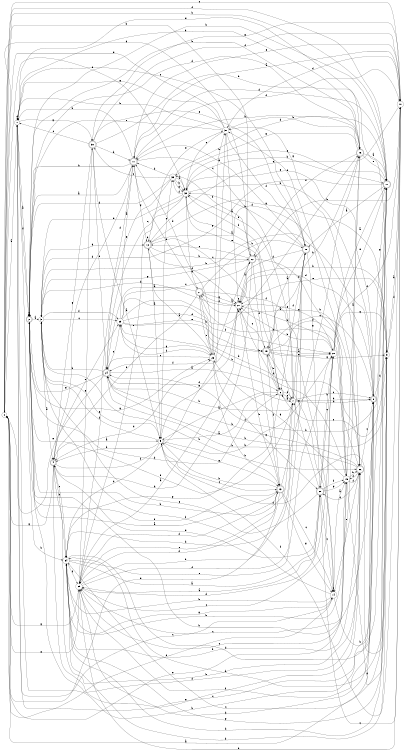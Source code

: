 digraph n28_6 {
__start0 [label="" shape="none"];

rankdir=LR;
size="8,5";

s0 [style="filled", color="black", fillcolor="white" shape="circle", label="0"];
s1 [style="filled", color="black", fillcolor="white" shape="circle", label="1"];
s2 [style="rounded,filled", color="black", fillcolor="white" shape="doublecircle", label="2"];
s3 [style="filled", color="black", fillcolor="white" shape="circle", label="3"];
s4 [style="rounded,filled", color="black", fillcolor="white" shape="doublecircle", label="4"];
s5 [style="filled", color="black", fillcolor="white" shape="circle", label="5"];
s6 [style="rounded,filled", color="black", fillcolor="white" shape="doublecircle", label="6"];
s7 [style="filled", color="black", fillcolor="white" shape="circle", label="7"];
s8 [style="rounded,filled", color="black", fillcolor="white" shape="doublecircle", label="8"];
s9 [style="filled", color="black", fillcolor="white" shape="circle", label="9"];
s10 [style="filled", color="black", fillcolor="white" shape="circle", label="10"];
s11 [style="rounded,filled", color="black", fillcolor="white" shape="doublecircle", label="11"];
s12 [style="rounded,filled", color="black", fillcolor="white" shape="doublecircle", label="12"];
s13 [style="rounded,filled", color="black", fillcolor="white" shape="doublecircle", label="13"];
s14 [style="filled", color="black", fillcolor="white" shape="circle", label="14"];
s15 [style="filled", color="black", fillcolor="white" shape="circle", label="15"];
s16 [style="rounded,filled", color="black", fillcolor="white" shape="doublecircle", label="16"];
s17 [style="rounded,filled", color="black", fillcolor="white" shape="doublecircle", label="17"];
s18 [style="rounded,filled", color="black", fillcolor="white" shape="doublecircle", label="18"];
s19 [style="rounded,filled", color="black", fillcolor="white" shape="doublecircle", label="19"];
s20 [style="filled", color="black", fillcolor="white" shape="circle", label="20"];
s21 [style="filled", color="black", fillcolor="white" shape="circle", label="21"];
s22 [style="rounded,filled", color="black", fillcolor="white" shape="doublecircle", label="22"];
s23 [style="filled", color="black", fillcolor="white" shape="circle", label="23"];
s24 [style="rounded,filled", color="black", fillcolor="white" shape="doublecircle", label="24"];
s25 [style="filled", color="black", fillcolor="white" shape="circle", label="25"];
s26 [style="rounded,filled", color="black", fillcolor="white" shape="doublecircle", label="26"];
s27 [style="rounded,filled", color="black", fillcolor="white" shape="doublecircle", label="27"];
s28 [style="rounded,filled", color="black", fillcolor="white" shape="doublecircle", label="28"];
s29 [style="filled", color="black", fillcolor="white" shape="circle", label="29"];
s30 [style="rounded,filled", color="black", fillcolor="white" shape="doublecircle", label="30"];
s31 [style="filled", color="black", fillcolor="white" shape="circle", label="31"];
s32 [style="filled", color="black", fillcolor="white" shape="circle", label="32"];
s33 [style="filled", color="black", fillcolor="white" shape="circle", label="33"];
s34 [style="filled", color="black", fillcolor="white" shape="circle", label="34"];
s0 -> s1 [label="a"];
s0 -> s17 [label="b"];
s0 -> s10 [label="c"];
s0 -> s32 [label="d"];
s0 -> s15 [label="e"];
s0 -> s17 [label="f"];
s0 -> s29 [label="g"];
s0 -> s22 [label="h"];
s1 -> s2 [label="a"];
s1 -> s34 [label="b"];
s1 -> s14 [label="c"];
s1 -> s1 [label="d"];
s1 -> s16 [label="e"];
s1 -> s2 [label="f"];
s1 -> s30 [label="g"];
s1 -> s8 [label="h"];
s2 -> s3 [label="a"];
s2 -> s16 [label="b"];
s2 -> s2 [label="c"];
s2 -> s26 [label="d"];
s2 -> s13 [label="e"];
s2 -> s7 [label="f"];
s2 -> s23 [label="g"];
s2 -> s7 [label="h"];
s3 -> s4 [label="a"];
s3 -> s26 [label="b"];
s3 -> s25 [label="c"];
s3 -> s21 [label="d"];
s3 -> s5 [label="e"];
s3 -> s25 [label="f"];
s3 -> s12 [label="g"];
s3 -> s8 [label="h"];
s4 -> s5 [label="a"];
s4 -> s26 [label="b"];
s4 -> s8 [label="c"];
s4 -> s23 [label="d"];
s4 -> s25 [label="e"];
s4 -> s31 [label="f"];
s4 -> s0 [label="g"];
s4 -> s34 [label="h"];
s5 -> s6 [label="a"];
s5 -> s4 [label="b"];
s5 -> s13 [label="c"];
s5 -> s34 [label="d"];
s5 -> s33 [label="e"];
s5 -> s3 [label="f"];
s5 -> s13 [label="g"];
s5 -> s20 [label="h"];
s6 -> s5 [label="a"];
s6 -> s2 [label="b"];
s6 -> s7 [label="c"];
s6 -> s7 [label="d"];
s6 -> s32 [label="e"];
s6 -> s19 [label="f"];
s6 -> s34 [label="g"];
s6 -> s21 [label="h"];
s7 -> s6 [label="a"];
s7 -> s8 [label="b"];
s7 -> s8 [label="c"];
s7 -> s8 [label="d"];
s7 -> s32 [label="e"];
s7 -> s32 [label="f"];
s7 -> s18 [label="g"];
s7 -> s24 [label="h"];
s8 -> s0 [label="a"];
s8 -> s9 [label="b"];
s8 -> s19 [label="c"];
s8 -> s21 [label="d"];
s8 -> s32 [label="e"];
s8 -> s29 [label="f"];
s8 -> s17 [label="g"];
s8 -> s2 [label="h"];
s9 -> s10 [label="a"];
s9 -> s34 [label="b"];
s9 -> s6 [label="c"];
s9 -> s5 [label="d"];
s9 -> s21 [label="e"];
s9 -> s10 [label="f"];
s9 -> s34 [label="g"];
s9 -> s34 [label="h"];
s10 -> s11 [label="a"];
s10 -> s29 [label="b"];
s10 -> s28 [label="c"];
s10 -> s31 [label="d"];
s10 -> s12 [label="e"];
s10 -> s5 [label="f"];
s10 -> s30 [label="g"];
s10 -> s22 [label="h"];
s11 -> s2 [label="a"];
s11 -> s1 [label="b"];
s11 -> s7 [label="c"];
s11 -> s4 [label="d"];
s11 -> s10 [label="e"];
s11 -> s10 [label="f"];
s11 -> s12 [label="g"];
s11 -> s2 [label="h"];
s12 -> s5 [label="a"];
s12 -> s12 [label="b"];
s12 -> s13 [label="c"];
s12 -> s26 [label="d"];
s12 -> s31 [label="e"];
s12 -> s21 [label="f"];
s12 -> s9 [label="g"];
s12 -> s22 [label="h"];
s13 -> s2 [label="a"];
s13 -> s5 [label="b"];
s13 -> s14 [label="c"];
s13 -> s0 [label="d"];
s13 -> s29 [label="e"];
s13 -> s29 [label="f"];
s13 -> s14 [label="g"];
s13 -> s16 [label="h"];
s14 -> s15 [label="a"];
s14 -> s34 [label="b"];
s14 -> s14 [label="c"];
s14 -> s0 [label="d"];
s14 -> s26 [label="e"];
s14 -> s3 [label="f"];
s14 -> s19 [label="g"];
s14 -> s17 [label="h"];
s15 -> s16 [label="a"];
s15 -> s25 [label="b"];
s15 -> s29 [label="c"];
s15 -> s9 [label="d"];
s15 -> s31 [label="e"];
s15 -> s26 [label="f"];
s15 -> s23 [label="g"];
s15 -> s26 [label="h"];
s16 -> s17 [label="a"];
s16 -> s1 [label="b"];
s16 -> s29 [label="c"];
s16 -> s2 [label="d"];
s16 -> s17 [label="e"];
s16 -> s22 [label="f"];
s16 -> s33 [label="g"];
s16 -> s11 [label="h"];
s17 -> s18 [label="a"];
s17 -> s34 [label="b"];
s17 -> s34 [label="c"];
s17 -> s11 [label="d"];
s17 -> s32 [label="e"];
s17 -> s24 [label="f"];
s17 -> s3 [label="g"];
s17 -> s2 [label="h"];
s18 -> s19 [label="a"];
s18 -> s32 [label="b"];
s18 -> s1 [label="c"];
s18 -> s21 [label="d"];
s18 -> s11 [label="e"];
s18 -> s6 [label="f"];
s18 -> s28 [label="g"];
s18 -> s34 [label="h"];
s19 -> s20 [label="a"];
s19 -> s6 [label="b"];
s19 -> s21 [label="c"];
s19 -> s26 [label="d"];
s19 -> s20 [label="e"];
s19 -> s13 [label="f"];
s19 -> s9 [label="g"];
s19 -> s16 [label="h"];
s20 -> s17 [label="a"];
s20 -> s21 [label="b"];
s20 -> s28 [label="c"];
s20 -> s29 [label="d"];
s20 -> s17 [label="e"];
s20 -> s10 [label="f"];
s20 -> s9 [label="g"];
s20 -> s21 [label="h"];
s21 -> s22 [label="a"];
s21 -> s13 [label="b"];
s21 -> s21 [label="c"];
s21 -> s27 [label="d"];
s21 -> s20 [label="e"];
s21 -> s24 [label="f"];
s21 -> s5 [label="g"];
s21 -> s9 [label="h"];
s22 -> s23 [label="a"];
s22 -> s33 [label="b"];
s22 -> s12 [label="c"];
s22 -> s0 [label="d"];
s22 -> s15 [label="e"];
s22 -> s19 [label="f"];
s22 -> s3 [label="g"];
s22 -> s4 [label="h"];
s23 -> s12 [label="a"];
s23 -> s13 [label="b"];
s23 -> s24 [label="c"];
s23 -> s11 [label="d"];
s23 -> s27 [label="e"];
s23 -> s25 [label="f"];
s23 -> s28 [label="g"];
s23 -> s31 [label="h"];
s24 -> s6 [label="a"];
s24 -> s9 [label="b"];
s24 -> s25 [label="c"];
s24 -> s11 [label="d"];
s24 -> s0 [label="e"];
s24 -> s7 [label="f"];
s24 -> s2 [label="g"];
s24 -> s3 [label="h"];
s25 -> s11 [label="a"];
s25 -> s16 [label="b"];
s25 -> s22 [label="c"];
s25 -> s19 [label="d"];
s25 -> s19 [label="e"];
s25 -> s20 [label="f"];
s25 -> s23 [label="g"];
s25 -> s26 [label="h"];
s26 -> s27 [label="a"];
s26 -> s24 [label="b"];
s26 -> s8 [label="c"];
s26 -> s28 [label="d"];
s26 -> s1 [label="e"];
s26 -> s15 [label="f"];
s26 -> s31 [label="g"];
s26 -> s24 [label="h"];
s27 -> s24 [label="a"];
s27 -> s18 [label="b"];
s27 -> s15 [label="c"];
s27 -> s11 [label="d"];
s27 -> s4 [label="e"];
s27 -> s14 [label="f"];
s27 -> s21 [label="g"];
s27 -> s23 [label="h"];
s28 -> s29 [label="a"];
s28 -> s7 [label="b"];
s28 -> s14 [label="c"];
s28 -> s4 [label="d"];
s28 -> s3 [label="e"];
s28 -> s15 [label="f"];
s28 -> s15 [label="g"];
s28 -> s20 [label="h"];
s29 -> s21 [label="a"];
s29 -> s7 [label="b"];
s29 -> s20 [label="c"];
s29 -> s13 [label="d"];
s29 -> s0 [label="e"];
s29 -> s18 [label="f"];
s29 -> s30 [label="g"];
s29 -> s8 [label="h"];
s30 -> s5 [label="a"];
s30 -> s11 [label="b"];
s30 -> s1 [label="c"];
s30 -> s24 [label="d"];
s30 -> s18 [label="e"];
s30 -> s10 [label="f"];
s30 -> s4 [label="g"];
s30 -> s9 [label="h"];
s31 -> s21 [label="a"];
s31 -> s16 [label="b"];
s31 -> s32 [label="c"];
s31 -> s0 [label="d"];
s31 -> s2 [label="e"];
s31 -> s18 [label="f"];
s31 -> s1 [label="g"];
s31 -> s1 [label="h"];
s32 -> s6 [label="a"];
s32 -> s17 [label="b"];
s32 -> s24 [label="c"];
s32 -> s3 [label="d"];
s32 -> s29 [label="e"];
s32 -> s33 [label="f"];
s32 -> s27 [label="g"];
s32 -> s8 [label="h"];
s33 -> s32 [label="a"];
s33 -> s11 [label="b"];
s33 -> s30 [label="c"];
s33 -> s17 [label="d"];
s33 -> s29 [label="e"];
s33 -> s2 [label="f"];
s33 -> s32 [label="g"];
s33 -> s32 [label="h"];
s34 -> s28 [label="a"];
s34 -> s26 [label="b"];
s34 -> s4 [label="c"];
s34 -> s17 [label="d"];
s34 -> s20 [label="e"];
s34 -> s29 [label="f"];
s34 -> s14 [label="g"];
s34 -> s15 [label="h"];

}